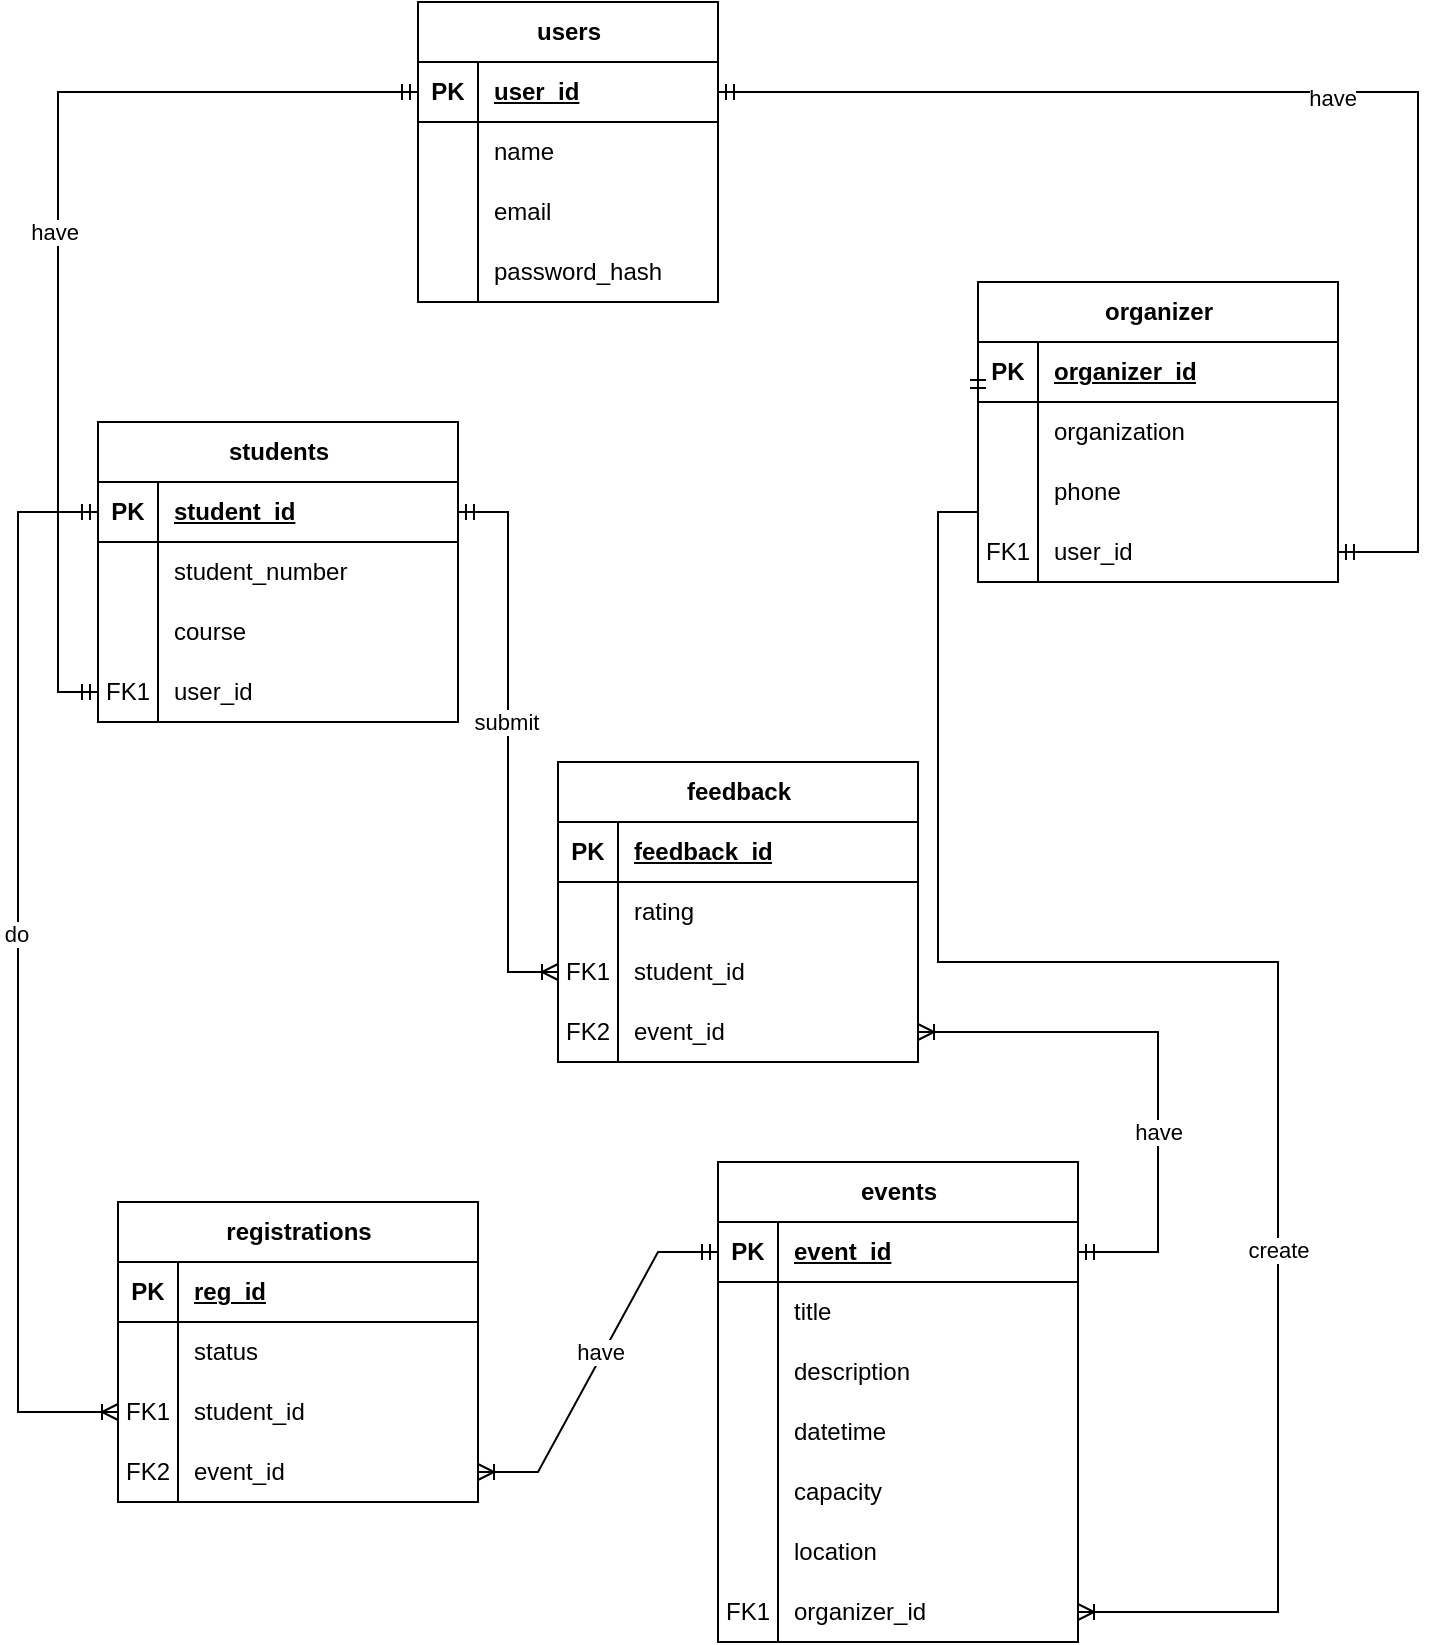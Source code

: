 <mxfile version="28.0.6">
  <diagram name="Page-1" id="dKEYGSkIzQKe5FtAzQci">
    <mxGraphModel dx="1042" dy="527" grid="1" gridSize="10" guides="1" tooltips="1" connect="1" arrows="1" fold="1" page="1" pageScale="1" pageWidth="850" pageHeight="1100" math="0" shadow="0">
      <root>
        <mxCell id="0" />
        <mxCell id="1" parent="0" />
        <mxCell id="-Fh7wAA6eyVPLmeacZHC-1" value="users" style="shape=table;startSize=30;container=1;collapsible=1;childLayout=tableLayout;fixedRows=1;rowLines=0;fontStyle=1;align=center;resizeLast=1;html=1;" vertex="1" parent="1">
          <mxGeometry x="210" y="10" width="150" height="150" as="geometry" />
        </mxCell>
        <mxCell id="-Fh7wAA6eyVPLmeacZHC-2" value="" style="shape=tableRow;horizontal=0;startSize=0;swimlaneHead=0;swimlaneBody=0;fillColor=none;collapsible=0;dropTarget=0;points=[[0,0.5],[1,0.5]];portConstraint=eastwest;top=0;left=0;right=0;bottom=1;" vertex="1" parent="-Fh7wAA6eyVPLmeacZHC-1">
          <mxGeometry y="30" width="150" height="30" as="geometry" />
        </mxCell>
        <mxCell id="-Fh7wAA6eyVPLmeacZHC-3" value="PK" style="shape=partialRectangle;connectable=0;fillColor=none;top=0;left=0;bottom=0;right=0;fontStyle=1;overflow=hidden;whiteSpace=wrap;html=1;" vertex="1" parent="-Fh7wAA6eyVPLmeacZHC-2">
          <mxGeometry width="30" height="30" as="geometry">
            <mxRectangle width="30" height="30" as="alternateBounds" />
          </mxGeometry>
        </mxCell>
        <mxCell id="-Fh7wAA6eyVPLmeacZHC-4" value="user_id" style="shape=partialRectangle;connectable=0;fillColor=none;top=0;left=0;bottom=0;right=0;align=left;spacingLeft=6;fontStyle=5;overflow=hidden;whiteSpace=wrap;html=1;" vertex="1" parent="-Fh7wAA6eyVPLmeacZHC-2">
          <mxGeometry x="30" width="120" height="30" as="geometry">
            <mxRectangle width="120" height="30" as="alternateBounds" />
          </mxGeometry>
        </mxCell>
        <mxCell id="-Fh7wAA6eyVPLmeacZHC-5" value="" style="shape=tableRow;horizontal=0;startSize=0;swimlaneHead=0;swimlaneBody=0;fillColor=none;collapsible=0;dropTarget=0;points=[[0,0.5],[1,0.5]];portConstraint=eastwest;top=0;left=0;right=0;bottom=0;" vertex="1" parent="-Fh7wAA6eyVPLmeacZHC-1">
          <mxGeometry y="60" width="150" height="30" as="geometry" />
        </mxCell>
        <mxCell id="-Fh7wAA6eyVPLmeacZHC-6" value="" style="shape=partialRectangle;connectable=0;fillColor=none;top=0;left=0;bottom=0;right=0;editable=1;overflow=hidden;whiteSpace=wrap;html=1;" vertex="1" parent="-Fh7wAA6eyVPLmeacZHC-5">
          <mxGeometry width="30" height="30" as="geometry">
            <mxRectangle width="30" height="30" as="alternateBounds" />
          </mxGeometry>
        </mxCell>
        <mxCell id="-Fh7wAA6eyVPLmeacZHC-7" value="name" style="shape=partialRectangle;connectable=0;fillColor=none;top=0;left=0;bottom=0;right=0;align=left;spacingLeft=6;overflow=hidden;whiteSpace=wrap;html=1;" vertex="1" parent="-Fh7wAA6eyVPLmeacZHC-5">
          <mxGeometry x="30" width="120" height="30" as="geometry">
            <mxRectangle width="120" height="30" as="alternateBounds" />
          </mxGeometry>
        </mxCell>
        <mxCell id="-Fh7wAA6eyVPLmeacZHC-8" value="" style="shape=tableRow;horizontal=0;startSize=0;swimlaneHead=0;swimlaneBody=0;fillColor=none;collapsible=0;dropTarget=0;points=[[0,0.5],[1,0.5]];portConstraint=eastwest;top=0;left=0;right=0;bottom=0;" vertex="1" parent="-Fh7wAA6eyVPLmeacZHC-1">
          <mxGeometry y="90" width="150" height="30" as="geometry" />
        </mxCell>
        <mxCell id="-Fh7wAA6eyVPLmeacZHC-9" value="" style="shape=partialRectangle;connectable=0;fillColor=none;top=0;left=0;bottom=0;right=0;editable=1;overflow=hidden;whiteSpace=wrap;html=1;" vertex="1" parent="-Fh7wAA6eyVPLmeacZHC-8">
          <mxGeometry width="30" height="30" as="geometry">
            <mxRectangle width="30" height="30" as="alternateBounds" />
          </mxGeometry>
        </mxCell>
        <mxCell id="-Fh7wAA6eyVPLmeacZHC-10" value="email" style="shape=partialRectangle;connectable=0;fillColor=none;top=0;left=0;bottom=0;right=0;align=left;spacingLeft=6;overflow=hidden;whiteSpace=wrap;html=1;" vertex="1" parent="-Fh7wAA6eyVPLmeacZHC-8">
          <mxGeometry x="30" width="120" height="30" as="geometry">
            <mxRectangle width="120" height="30" as="alternateBounds" />
          </mxGeometry>
        </mxCell>
        <mxCell id="-Fh7wAA6eyVPLmeacZHC-11" value="" style="shape=tableRow;horizontal=0;startSize=0;swimlaneHead=0;swimlaneBody=0;fillColor=none;collapsible=0;dropTarget=0;points=[[0,0.5],[1,0.5]];portConstraint=eastwest;top=0;left=0;right=0;bottom=0;" vertex="1" parent="-Fh7wAA6eyVPLmeacZHC-1">
          <mxGeometry y="120" width="150" height="30" as="geometry" />
        </mxCell>
        <mxCell id="-Fh7wAA6eyVPLmeacZHC-12" value="" style="shape=partialRectangle;connectable=0;fillColor=none;top=0;left=0;bottom=0;right=0;editable=1;overflow=hidden;whiteSpace=wrap;html=1;" vertex="1" parent="-Fh7wAA6eyVPLmeacZHC-11">
          <mxGeometry width="30" height="30" as="geometry">
            <mxRectangle width="30" height="30" as="alternateBounds" />
          </mxGeometry>
        </mxCell>
        <mxCell id="-Fh7wAA6eyVPLmeacZHC-13" value="password_hash" style="shape=partialRectangle;connectable=0;fillColor=none;top=0;left=0;bottom=0;right=0;align=left;spacingLeft=6;overflow=hidden;whiteSpace=wrap;html=1;" vertex="1" parent="-Fh7wAA6eyVPLmeacZHC-11">
          <mxGeometry x="30" width="120" height="30" as="geometry">
            <mxRectangle width="120" height="30" as="alternateBounds" />
          </mxGeometry>
        </mxCell>
        <mxCell id="-Fh7wAA6eyVPLmeacZHC-14" value="events" style="shape=table;startSize=30;container=1;collapsible=1;childLayout=tableLayout;fixedRows=1;rowLines=0;fontStyle=1;align=center;resizeLast=1;html=1;" vertex="1" parent="1">
          <mxGeometry x="360" y="590" width="180" height="240" as="geometry" />
        </mxCell>
        <mxCell id="-Fh7wAA6eyVPLmeacZHC-15" value="" style="shape=tableRow;horizontal=0;startSize=0;swimlaneHead=0;swimlaneBody=0;fillColor=none;collapsible=0;dropTarget=0;points=[[0,0.5],[1,0.5]];portConstraint=eastwest;top=0;left=0;right=0;bottom=1;" vertex="1" parent="-Fh7wAA6eyVPLmeacZHC-14">
          <mxGeometry y="30" width="180" height="30" as="geometry" />
        </mxCell>
        <mxCell id="-Fh7wAA6eyVPLmeacZHC-16" value="PK" style="shape=partialRectangle;connectable=0;fillColor=none;top=0;left=0;bottom=0;right=0;fontStyle=1;overflow=hidden;whiteSpace=wrap;html=1;" vertex="1" parent="-Fh7wAA6eyVPLmeacZHC-15">
          <mxGeometry width="30" height="30" as="geometry">
            <mxRectangle width="30" height="30" as="alternateBounds" />
          </mxGeometry>
        </mxCell>
        <mxCell id="-Fh7wAA6eyVPLmeacZHC-17" value="event_id" style="shape=partialRectangle;connectable=0;fillColor=none;top=0;left=0;bottom=0;right=0;align=left;spacingLeft=6;fontStyle=5;overflow=hidden;whiteSpace=wrap;html=1;" vertex="1" parent="-Fh7wAA6eyVPLmeacZHC-15">
          <mxGeometry x="30" width="150" height="30" as="geometry">
            <mxRectangle width="150" height="30" as="alternateBounds" />
          </mxGeometry>
        </mxCell>
        <mxCell id="-Fh7wAA6eyVPLmeacZHC-18" value="" style="shape=tableRow;horizontal=0;startSize=0;swimlaneHead=0;swimlaneBody=0;fillColor=none;collapsible=0;dropTarget=0;points=[[0,0.5],[1,0.5]];portConstraint=eastwest;top=0;left=0;right=0;bottom=0;" vertex="1" parent="-Fh7wAA6eyVPLmeacZHC-14">
          <mxGeometry y="60" width="180" height="30" as="geometry" />
        </mxCell>
        <mxCell id="-Fh7wAA6eyVPLmeacZHC-19" value="" style="shape=partialRectangle;connectable=0;fillColor=none;top=0;left=0;bottom=0;right=0;editable=1;overflow=hidden;whiteSpace=wrap;html=1;" vertex="1" parent="-Fh7wAA6eyVPLmeacZHC-18">
          <mxGeometry width="30" height="30" as="geometry">
            <mxRectangle width="30" height="30" as="alternateBounds" />
          </mxGeometry>
        </mxCell>
        <mxCell id="-Fh7wAA6eyVPLmeacZHC-20" value="title" style="shape=partialRectangle;connectable=0;fillColor=none;top=0;left=0;bottom=0;right=0;align=left;spacingLeft=6;overflow=hidden;whiteSpace=wrap;html=1;" vertex="1" parent="-Fh7wAA6eyVPLmeacZHC-18">
          <mxGeometry x="30" width="150" height="30" as="geometry">
            <mxRectangle width="150" height="30" as="alternateBounds" />
          </mxGeometry>
        </mxCell>
        <mxCell id="-Fh7wAA6eyVPLmeacZHC-21" value="" style="shape=tableRow;horizontal=0;startSize=0;swimlaneHead=0;swimlaneBody=0;fillColor=none;collapsible=0;dropTarget=0;points=[[0,0.5],[1,0.5]];portConstraint=eastwest;top=0;left=0;right=0;bottom=0;" vertex="1" parent="-Fh7wAA6eyVPLmeacZHC-14">
          <mxGeometry y="90" width="180" height="30" as="geometry" />
        </mxCell>
        <mxCell id="-Fh7wAA6eyVPLmeacZHC-22" value="" style="shape=partialRectangle;connectable=0;fillColor=none;top=0;left=0;bottom=0;right=0;editable=1;overflow=hidden;whiteSpace=wrap;html=1;" vertex="1" parent="-Fh7wAA6eyVPLmeacZHC-21">
          <mxGeometry width="30" height="30" as="geometry">
            <mxRectangle width="30" height="30" as="alternateBounds" />
          </mxGeometry>
        </mxCell>
        <mxCell id="-Fh7wAA6eyVPLmeacZHC-23" value="description" style="shape=partialRectangle;connectable=0;fillColor=none;top=0;left=0;bottom=0;right=0;align=left;spacingLeft=6;overflow=hidden;whiteSpace=wrap;html=1;" vertex="1" parent="-Fh7wAA6eyVPLmeacZHC-21">
          <mxGeometry x="30" width="150" height="30" as="geometry">
            <mxRectangle width="150" height="30" as="alternateBounds" />
          </mxGeometry>
        </mxCell>
        <mxCell id="-Fh7wAA6eyVPLmeacZHC-24" value="" style="shape=tableRow;horizontal=0;startSize=0;swimlaneHead=0;swimlaneBody=0;fillColor=none;collapsible=0;dropTarget=0;points=[[0,0.5],[1,0.5]];portConstraint=eastwest;top=0;left=0;right=0;bottom=0;" vertex="1" parent="-Fh7wAA6eyVPLmeacZHC-14">
          <mxGeometry y="120" width="180" height="30" as="geometry" />
        </mxCell>
        <mxCell id="-Fh7wAA6eyVPLmeacZHC-25" value="" style="shape=partialRectangle;connectable=0;fillColor=none;top=0;left=0;bottom=0;right=0;editable=1;overflow=hidden;whiteSpace=wrap;html=1;" vertex="1" parent="-Fh7wAA6eyVPLmeacZHC-24">
          <mxGeometry width="30" height="30" as="geometry">
            <mxRectangle width="30" height="30" as="alternateBounds" />
          </mxGeometry>
        </mxCell>
        <mxCell id="-Fh7wAA6eyVPLmeacZHC-26" value="datetime" style="shape=partialRectangle;connectable=0;fillColor=none;top=0;left=0;bottom=0;right=0;align=left;spacingLeft=6;overflow=hidden;whiteSpace=wrap;html=1;" vertex="1" parent="-Fh7wAA6eyVPLmeacZHC-24">
          <mxGeometry x="30" width="150" height="30" as="geometry">
            <mxRectangle width="150" height="30" as="alternateBounds" />
          </mxGeometry>
        </mxCell>
        <mxCell id="-Fh7wAA6eyVPLmeacZHC-36" style="shape=tableRow;horizontal=0;startSize=0;swimlaneHead=0;swimlaneBody=0;fillColor=none;collapsible=0;dropTarget=0;points=[[0,0.5],[1,0.5]];portConstraint=eastwest;top=0;left=0;right=0;bottom=0;" vertex="1" parent="-Fh7wAA6eyVPLmeacZHC-14">
          <mxGeometry y="150" width="180" height="30" as="geometry" />
        </mxCell>
        <mxCell id="-Fh7wAA6eyVPLmeacZHC-37" style="shape=partialRectangle;connectable=0;fillColor=none;top=0;left=0;bottom=0;right=0;editable=1;overflow=hidden;whiteSpace=wrap;html=1;" vertex="1" parent="-Fh7wAA6eyVPLmeacZHC-36">
          <mxGeometry width="30" height="30" as="geometry">
            <mxRectangle width="30" height="30" as="alternateBounds" />
          </mxGeometry>
        </mxCell>
        <mxCell id="-Fh7wAA6eyVPLmeacZHC-38" value="capacity" style="shape=partialRectangle;connectable=0;fillColor=none;top=0;left=0;bottom=0;right=0;align=left;spacingLeft=6;overflow=hidden;whiteSpace=wrap;html=1;" vertex="1" parent="-Fh7wAA6eyVPLmeacZHC-36">
          <mxGeometry x="30" width="150" height="30" as="geometry">
            <mxRectangle width="150" height="30" as="alternateBounds" />
          </mxGeometry>
        </mxCell>
        <mxCell id="-Fh7wAA6eyVPLmeacZHC-33" style="shape=tableRow;horizontal=0;startSize=0;swimlaneHead=0;swimlaneBody=0;fillColor=none;collapsible=0;dropTarget=0;points=[[0,0.5],[1,0.5]];portConstraint=eastwest;top=0;left=0;right=0;bottom=0;" vertex="1" parent="-Fh7wAA6eyVPLmeacZHC-14">
          <mxGeometry y="180" width="180" height="30" as="geometry" />
        </mxCell>
        <mxCell id="-Fh7wAA6eyVPLmeacZHC-34" style="shape=partialRectangle;connectable=0;fillColor=none;top=0;left=0;bottom=0;right=0;editable=1;overflow=hidden;whiteSpace=wrap;html=1;" vertex="1" parent="-Fh7wAA6eyVPLmeacZHC-33">
          <mxGeometry width="30" height="30" as="geometry">
            <mxRectangle width="30" height="30" as="alternateBounds" />
          </mxGeometry>
        </mxCell>
        <mxCell id="-Fh7wAA6eyVPLmeacZHC-35" value="location" style="shape=partialRectangle;connectable=0;fillColor=none;top=0;left=0;bottom=0;right=0;align=left;spacingLeft=6;overflow=hidden;whiteSpace=wrap;html=1;" vertex="1" parent="-Fh7wAA6eyVPLmeacZHC-33">
          <mxGeometry x="30" width="150" height="30" as="geometry">
            <mxRectangle width="150" height="30" as="alternateBounds" />
          </mxGeometry>
        </mxCell>
        <mxCell id="-Fh7wAA6eyVPLmeacZHC-30" style="shape=tableRow;horizontal=0;startSize=0;swimlaneHead=0;swimlaneBody=0;fillColor=none;collapsible=0;dropTarget=0;points=[[0,0.5],[1,0.5]];portConstraint=eastwest;top=0;left=0;right=0;bottom=0;" vertex="1" parent="-Fh7wAA6eyVPLmeacZHC-14">
          <mxGeometry y="210" width="180" height="30" as="geometry" />
        </mxCell>
        <mxCell id="-Fh7wAA6eyVPLmeacZHC-31" value="FK1" style="shape=partialRectangle;connectable=0;fillColor=none;top=0;left=0;bottom=0;right=0;editable=1;overflow=hidden;whiteSpace=wrap;html=1;" vertex="1" parent="-Fh7wAA6eyVPLmeacZHC-30">
          <mxGeometry width="30" height="30" as="geometry">
            <mxRectangle width="30" height="30" as="alternateBounds" />
          </mxGeometry>
        </mxCell>
        <mxCell id="-Fh7wAA6eyVPLmeacZHC-32" value="organizer_id" style="shape=partialRectangle;connectable=0;fillColor=none;top=0;left=0;bottom=0;right=0;align=left;spacingLeft=6;overflow=hidden;whiteSpace=wrap;html=1;" vertex="1" parent="-Fh7wAA6eyVPLmeacZHC-30">
          <mxGeometry x="30" width="150" height="30" as="geometry">
            <mxRectangle width="150" height="30" as="alternateBounds" />
          </mxGeometry>
        </mxCell>
        <mxCell id="-Fh7wAA6eyVPLmeacZHC-39" value="feedback" style="shape=table;startSize=30;container=1;collapsible=1;childLayout=tableLayout;fixedRows=1;rowLines=0;fontStyle=1;align=center;resizeLast=1;html=1;" vertex="1" parent="1">
          <mxGeometry x="280" y="390" width="180" height="150" as="geometry" />
        </mxCell>
        <mxCell id="-Fh7wAA6eyVPLmeacZHC-40" value="" style="shape=tableRow;horizontal=0;startSize=0;swimlaneHead=0;swimlaneBody=0;fillColor=none;collapsible=0;dropTarget=0;points=[[0,0.5],[1,0.5]];portConstraint=eastwest;top=0;left=0;right=0;bottom=1;" vertex="1" parent="-Fh7wAA6eyVPLmeacZHC-39">
          <mxGeometry y="30" width="180" height="30" as="geometry" />
        </mxCell>
        <mxCell id="-Fh7wAA6eyVPLmeacZHC-41" value="PK" style="shape=partialRectangle;connectable=0;fillColor=none;top=0;left=0;bottom=0;right=0;fontStyle=1;overflow=hidden;whiteSpace=wrap;html=1;" vertex="1" parent="-Fh7wAA6eyVPLmeacZHC-40">
          <mxGeometry width="30" height="30" as="geometry">
            <mxRectangle width="30" height="30" as="alternateBounds" />
          </mxGeometry>
        </mxCell>
        <mxCell id="-Fh7wAA6eyVPLmeacZHC-42" value="feedback_id" style="shape=partialRectangle;connectable=0;fillColor=none;top=0;left=0;bottom=0;right=0;align=left;spacingLeft=6;fontStyle=5;overflow=hidden;whiteSpace=wrap;html=1;" vertex="1" parent="-Fh7wAA6eyVPLmeacZHC-40">
          <mxGeometry x="30" width="150" height="30" as="geometry">
            <mxRectangle width="150" height="30" as="alternateBounds" />
          </mxGeometry>
        </mxCell>
        <mxCell id="-Fh7wAA6eyVPLmeacZHC-43" value="" style="shape=tableRow;horizontal=0;startSize=0;swimlaneHead=0;swimlaneBody=0;fillColor=none;collapsible=0;dropTarget=0;points=[[0,0.5],[1,0.5]];portConstraint=eastwest;top=0;left=0;right=0;bottom=0;" vertex="1" parent="-Fh7wAA6eyVPLmeacZHC-39">
          <mxGeometry y="60" width="180" height="30" as="geometry" />
        </mxCell>
        <mxCell id="-Fh7wAA6eyVPLmeacZHC-44" value="" style="shape=partialRectangle;connectable=0;fillColor=none;top=0;left=0;bottom=0;right=0;editable=1;overflow=hidden;whiteSpace=wrap;html=1;" vertex="1" parent="-Fh7wAA6eyVPLmeacZHC-43">
          <mxGeometry width="30" height="30" as="geometry">
            <mxRectangle width="30" height="30" as="alternateBounds" />
          </mxGeometry>
        </mxCell>
        <mxCell id="-Fh7wAA6eyVPLmeacZHC-45" value="rating" style="shape=partialRectangle;connectable=0;fillColor=none;top=0;left=0;bottom=0;right=0;align=left;spacingLeft=6;overflow=hidden;whiteSpace=wrap;html=1;" vertex="1" parent="-Fh7wAA6eyVPLmeacZHC-43">
          <mxGeometry x="30" width="150" height="30" as="geometry">
            <mxRectangle width="150" height="30" as="alternateBounds" />
          </mxGeometry>
        </mxCell>
        <mxCell id="-Fh7wAA6eyVPLmeacZHC-46" value="" style="shape=tableRow;horizontal=0;startSize=0;swimlaneHead=0;swimlaneBody=0;fillColor=none;collapsible=0;dropTarget=0;points=[[0,0.5],[1,0.5]];portConstraint=eastwest;top=0;left=0;right=0;bottom=0;" vertex="1" parent="-Fh7wAA6eyVPLmeacZHC-39">
          <mxGeometry y="90" width="180" height="30" as="geometry" />
        </mxCell>
        <mxCell id="-Fh7wAA6eyVPLmeacZHC-47" value="FK1" style="shape=partialRectangle;connectable=0;fillColor=none;top=0;left=0;bottom=0;right=0;editable=1;overflow=hidden;whiteSpace=wrap;html=1;" vertex="1" parent="-Fh7wAA6eyVPLmeacZHC-46">
          <mxGeometry width="30" height="30" as="geometry">
            <mxRectangle width="30" height="30" as="alternateBounds" />
          </mxGeometry>
        </mxCell>
        <mxCell id="-Fh7wAA6eyVPLmeacZHC-48" value="student_id" style="shape=partialRectangle;connectable=0;fillColor=none;top=0;left=0;bottom=0;right=0;align=left;spacingLeft=6;overflow=hidden;whiteSpace=wrap;html=1;" vertex="1" parent="-Fh7wAA6eyVPLmeacZHC-46">
          <mxGeometry x="30" width="150" height="30" as="geometry">
            <mxRectangle width="150" height="30" as="alternateBounds" />
          </mxGeometry>
        </mxCell>
        <mxCell id="-Fh7wAA6eyVPLmeacZHC-49" value="" style="shape=tableRow;horizontal=0;startSize=0;swimlaneHead=0;swimlaneBody=0;fillColor=none;collapsible=0;dropTarget=0;points=[[0,0.5],[1,0.5]];portConstraint=eastwest;top=0;left=0;right=0;bottom=0;" vertex="1" parent="-Fh7wAA6eyVPLmeacZHC-39">
          <mxGeometry y="120" width="180" height="30" as="geometry" />
        </mxCell>
        <mxCell id="-Fh7wAA6eyVPLmeacZHC-50" value="FK2" style="shape=partialRectangle;connectable=0;fillColor=none;top=0;left=0;bottom=0;right=0;editable=1;overflow=hidden;whiteSpace=wrap;html=1;" vertex="1" parent="-Fh7wAA6eyVPLmeacZHC-49">
          <mxGeometry width="30" height="30" as="geometry">
            <mxRectangle width="30" height="30" as="alternateBounds" />
          </mxGeometry>
        </mxCell>
        <mxCell id="-Fh7wAA6eyVPLmeacZHC-51" value="event_id" style="shape=partialRectangle;connectable=0;fillColor=none;top=0;left=0;bottom=0;right=0;align=left;spacingLeft=6;overflow=hidden;whiteSpace=wrap;html=1;" vertex="1" parent="-Fh7wAA6eyVPLmeacZHC-49">
          <mxGeometry x="30" width="150" height="30" as="geometry">
            <mxRectangle width="150" height="30" as="alternateBounds" />
          </mxGeometry>
        </mxCell>
        <mxCell id="-Fh7wAA6eyVPLmeacZHC-52" value="organizer" style="shape=table;startSize=30;container=1;collapsible=1;childLayout=tableLayout;fixedRows=1;rowLines=0;fontStyle=1;align=center;resizeLast=1;html=1;" vertex="1" parent="1">
          <mxGeometry x="490" y="150" width="180" height="150" as="geometry" />
        </mxCell>
        <mxCell id="-Fh7wAA6eyVPLmeacZHC-53" value="" style="shape=tableRow;horizontal=0;startSize=0;swimlaneHead=0;swimlaneBody=0;fillColor=none;collapsible=0;dropTarget=0;points=[[0,0.5],[1,0.5]];portConstraint=eastwest;top=0;left=0;right=0;bottom=1;" vertex="1" parent="-Fh7wAA6eyVPLmeacZHC-52">
          <mxGeometry y="30" width="180" height="30" as="geometry" />
        </mxCell>
        <mxCell id="-Fh7wAA6eyVPLmeacZHC-54" value="PK" style="shape=partialRectangle;connectable=0;fillColor=none;top=0;left=0;bottom=0;right=0;fontStyle=1;overflow=hidden;whiteSpace=wrap;html=1;" vertex="1" parent="-Fh7wAA6eyVPLmeacZHC-53">
          <mxGeometry width="30" height="30" as="geometry">
            <mxRectangle width="30" height="30" as="alternateBounds" />
          </mxGeometry>
        </mxCell>
        <mxCell id="-Fh7wAA6eyVPLmeacZHC-55" value="organizer_id" style="shape=partialRectangle;connectable=0;fillColor=none;top=0;left=0;bottom=0;right=0;align=left;spacingLeft=6;fontStyle=5;overflow=hidden;whiteSpace=wrap;html=1;" vertex="1" parent="-Fh7wAA6eyVPLmeacZHC-53">
          <mxGeometry x="30" width="150" height="30" as="geometry">
            <mxRectangle width="150" height="30" as="alternateBounds" />
          </mxGeometry>
        </mxCell>
        <mxCell id="-Fh7wAA6eyVPLmeacZHC-56" value="" style="shape=tableRow;horizontal=0;startSize=0;swimlaneHead=0;swimlaneBody=0;fillColor=none;collapsible=0;dropTarget=0;points=[[0,0.5],[1,0.5]];portConstraint=eastwest;top=0;left=0;right=0;bottom=0;" vertex="1" parent="-Fh7wAA6eyVPLmeacZHC-52">
          <mxGeometry y="60" width="180" height="30" as="geometry" />
        </mxCell>
        <mxCell id="-Fh7wAA6eyVPLmeacZHC-57" value="" style="shape=partialRectangle;connectable=0;fillColor=none;top=0;left=0;bottom=0;right=0;editable=1;overflow=hidden;whiteSpace=wrap;html=1;" vertex="1" parent="-Fh7wAA6eyVPLmeacZHC-56">
          <mxGeometry width="30" height="30" as="geometry">
            <mxRectangle width="30" height="30" as="alternateBounds" />
          </mxGeometry>
        </mxCell>
        <mxCell id="-Fh7wAA6eyVPLmeacZHC-58" value="organization" style="shape=partialRectangle;connectable=0;fillColor=none;top=0;left=0;bottom=0;right=0;align=left;spacingLeft=6;overflow=hidden;whiteSpace=wrap;html=1;" vertex="1" parent="-Fh7wAA6eyVPLmeacZHC-56">
          <mxGeometry x="30" width="150" height="30" as="geometry">
            <mxRectangle width="150" height="30" as="alternateBounds" />
          </mxGeometry>
        </mxCell>
        <mxCell id="-Fh7wAA6eyVPLmeacZHC-59" value="" style="shape=tableRow;horizontal=0;startSize=0;swimlaneHead=0;swimlaneBody=0;fillColor=none;collapsible=0;dropTarget=0;points=[[0,0.5],[1,0.5]];portConstraint=eastwest;top=0;left=0;right=0;bottom=0;" vertex="1" parent="-Fh7wAA6eyVPLmeacZHC-52">
          <mxGeometry y="90" width="180" height="30" as="geometry" />
        </mxCell>
        <mxCell id="-Fh7wAA6eyVPLmeacZHC-60" value="" style="shape=partialRectangle;connectable=0;fillColor=none;top=0;left=0;bottom=0;right=0;editable=1;overflow=hidden;whiteSpace=wrap;html=1;" vertex="1" parent="-Fh7wAA6eyVPLmeacZHC-59">
          <mxGeometry width="30" height="30" as="geometry">
            <mxRectangle width="30" height="30" as="alternateBounds" />
          </mxGeometry>
        </mxCell>
        <mxCell id="-Fh7wAA6eyVPLmeacZHC-61" value="phone" style="shape=partialRectangle;connectable=0;fillColor=none;top=0;left=0;bottom=0;right=0;align=left;spacingLeft=6;overflow=hidden;whiteSpace=wrap;html=1;" vertex="1" parent="-Fh7wAA6eyVPLmeacZHC-59">
          <mxGeometry x="30" width="150" height="30" as="geometry">
            <mxRectangle width="150" height="30" as="alternateBounds" />
          </mxGeometry>
        </mxCell>
        <mxCell id="-Fh7wAA6eyVPLmeacZHC-62" value="" style="shape=tableRow;horizontal=0;startSize=0;swimlaneHead=0;swimlaneBody=0;fillColor=none;collapsible=0;dropTarget=0;points=[[0,0.5],[1,0.5]];portConstraint=eastwest;top=0;left=0;right=0;bottom=0;" vertex="1" parent="-Fh7wAA6eyVPLmeacZHC-52">
          <mxGeometry y="120" width="180" height="30" as="geometry" />
        </mxCell>
        <mxCell id="-Fh7wAA6eyVPLmeacZHC-63" value="FK1" style="shape=partialRectangle;connectable=0;fillColor=none;top=0;left=0;bottom=0;right=0;editable=1;overflow=hidden;whiteSpace=wrap;html=1;" vertex="1" parent="-Fh7wAA6eyVPLmeacZHC-62">
          <mxGeometry width="30" height="30" as="geometry">
            <mxRectangle width="30" height="30" as="alternateBounds" />
          </mxGeometry>
        </mxCell>
        <mxCell id="-Fh7wAA6eyVPLmeacZHC-64" value="user_id" style="shape=partialRectangle;connectable=0;fillColor=none;top=0;left=0;bottom=0;right=0;align=left;spacingLeft=6;overflow=hidden;whiteSpace=wrap;html=1;" vertex="1" parent="-Fh7wAA6eyVPLmeacZHC-62">
          <mxGeometry x="30" width="150" height="30" as="geometry">
            <mxRectangle width="150" height="30" as="alternateBounds" />
          </mxGeometry>
        </mxCell>
        <mxCell id="-Fh7wAA6eyVPLmeacZHC-65" value="registrations" style="shape=table;startSize=30;container=1;collapsible=1;childLayout=tableLayout;fixedRows=1;rowLines=0;fontStyle=1;align=center;resizeLast=1;html=1;" vertex="1" parent="1">
          <mxGeometry x="60" y="610" width="180" height="150" as="geometry" />
        </mxCell>
        <mxCell id="-Fh7wAA6eyVPLmeacZHC-66" value="" style="shape=tableRow;horizontal=0;startSize=0;swimlaneHead=0;swimlaneBody=0;fillColor=none;collapsible=0;dropTarget=0;points=[[0,0.5],[1,0.5]];portConstraint=eastwest;top=0;left=0;right=0;bottom=1;" vertex="1" parent="-Fh7wAA6eyVPLmeacZHC-65">
          <mxGeometry y="30" width="180" height="30" as="geometry" />
        </mxCell>
        <mxCell id="-Fh7wAA6eyVPLmeacZHC-67" value="PK" style="shape=partialRectangle;connectable=0;fillColor=none;top=0;left=0;bottom=0;right=0;fontStyle=1;overflow=hidden;whiteSpace=wrap;html=1;" vertex="1" parent="-Fh7wAA6eyVPLmeacZHC-66">
          <mxGeometry width="30" height="30" as="geometry">
            <mxRectangle width="30" height="30" as="alternateBounds" />
          </mxGeometry>
        </mxCell>
        <mxCell id="-Fh7wAA6eyVPLmeacZHC-68" value="reg_id" style="shape=partialRectangle;connectable=0;fillColor=none;top=0;left=0;bottom=0;right=0;align=left;spacingLeft=6;fontStyle=5;overflow=hidden;whiteSpace=wrap;html=1;" vertex="1" parent="-Fh7wAA6eyVPLmeacZHC-66">
          <mxGeometry x="30" width="150" height="30" as="geometry">
            <mxRectangle width="150" height="30" as="alternateBounds" />
          </mxGeometry>
        </mxCell>
        <mxCell id="-Fh7wAA6eyVPLmeacZHC-69" value="" style="shape=tableRow;horizontal=0;startSize=0;swimlaneHead=0;swimlaneBody=0;fillColor=none;collapsible=0;dropTarget=0;points=[[0,0.5],[1,0.5]];portConstraint=eastwest;top=0;left=0;right=0;bottom=0;" vertex="1" parent="-Fh7wAA6eyVPLmeacZHC-65">
          <mxGeometry y="60" width="180" height="30" as="geometry" />
        </mxCell>
        <mxCell id="-Fh7wAA6eyVPLmeacZHC-70" value="" style="shape=partialRectangle;connectable=0;fillColor=none;top=0;left=0;bottom=0;right=0;editable=1;overflow=hidden;whiteSpace=wrap;html=1;" vertex="1" parent="-Fh7wAA6eyVPLmeacZHC-69">
          <mxGeometry width="30" height="30" as="geometry">
            <mxRectangle width="30" height="30" as="alternateBounds" />
          </mxGeometry>
        </mxCell>
        <mxCell id="-Fh7wAA6eyVPLmeacZHC-71" value="status" style="shape=partialRectangle;connectable=0;fillColor=none;top=0;left=0;bottom=0;right=0;align=left;spacingLeft=6;overflow=hidden;whiteSpace=wrap;html=1;" vertex="1" parent="-Fh7wAA6eyVPLmeacZHC-69">
          <mxGeometry x="30" width="150" height="30" as="geometry">
            <mxRectangle width="150" height="30" as="alternateBounds" />
          </mxGeometry>
        </mxCell>
        <mxCell id="-Fh7wAA6eyVPLmeacZHC-72" value="" style="shape=tableRow;horizontal=0;startSize=0;swimlaneHead=0;swimlaneBody=0;fillColor=none;collapsible=0;dropTarget=0;points=[[0,0.5],[1,0.5]];portConstraint=eastwest;top=0;left=0;right=0;bottom=0;" vertex="1" parent="-Fh7wAA6eyVPLmeacZHC-65">
          <mxGeometry y="90" width="180" height="30" as="geometry" />
        </mxCell>
        <mxCell id="-Fh7wAA6eyVPLmeacZHC-73" value="FK1" style="shape=partialRectangle;connectable=0;fillColor=none;top=0;left=0;bottom=0;right=0;editable=1;overflow=hidden;whiteSpace=wrap;html=1;" vertex="1" parent="-Fh7wAA6eyVPLmeacZHC-72">
          <mxGeometry width="30" height="30" as="geometry">
            <mxRectangle width="30" height="30" as="alternateBounds" />
          </mxGeometry>
        </mxCell>
        <mxCell id="-Fh7wAA6eyVPLmeacZHC-74" value="student_id" style="shape=partialRectangle;connectable=0;fillColor=none;top=0;left=0;bottom=0;right=0;align=left;spacingLeft=6;overflow=hidden;whiteSpace=wrap;html=1;" vertex="1" parent="-Fh7wAA6eyVPLmeacZHC-72">
          <mxGeometry x="30" width="150" height="30" as="geometry">
            <mxRectangle width="150" height="30" as="alternateBounds" />
          </mxGeometry>
        </mxCell>
        <mxCell id="-Fh7wAA6eyVPLmeacZHC-75" value="" style="shape=tableRow;horizontal=0;startSize=0;swimlaneHead=0;swimlaneBody=0;fillColor=none;collapsible=0;dropTarget=0;points=[[0,0.5],[1,0.5]];portConstraint=eastwest;top=0;left=0;right=0;bottom=0;" vertex="1" parent="-Fh7wAA6eyVPLmeacZHC-65">
          <mxGeometry y="120" width="180" height="30" as="geometry" />
        </mxCell>
        <mxCell id="-Fh7wAA6eyVPLmeacZHC-76" value="FK2" style="shape=partialRectangle;connectable=0;fillColor=none;top=0;left=0;bottom=0;right=0;editable=1;overflow=hidden;whiteSpace=wrap;html=1;" vertex="1" parent="-Fh7wAA6eyVPLmeacZHC-75">
          <mxGeometry width="30" height="30" as="geometry">
            <mxRectangle width="30" height="30" as="alternateBounds" />
          </mxGeometry>
        </mxCell>
        <mxCell id="-Fh7wAA6eyVPLmeacZHC-77" value="event_id" style="shape=partialRectangle;connectable=0;fillColor=none;top=0;left=0;bottom=0;right=0;align=left;spacingLeft=6;overflow=hidden;whiteSpace=wrap;html=1;" vertex="1" parent="-Fh7wAA6eyVPLmeacZHC-75">
          <mxGeometry x="30" width="150" height="30" as="geometry">
            <mxRectangle width="150" height="30" as="alternateBounds" />
          </mxGeometry>
        </mxCell>
        <mxCell id="-Fh7wAA6eyVPLmeacZHC-78" value="students" style="shape=table;startSize=30;container=1;collapsible=1;childLayout=tableLayout;fixedRows=1;rowLines=0;fontStyle=1;align=center;resizeLast=1;html=1;" vertex="1" parent="1">
          <mxGeometry x="50" y="220" width="180" height="150" as="geometry" />
        </mxCell>
        <mxCell id="-Fh7wAA6eyVPLmeacZHC-79" value="" style="shape=tableRow;horizontal=0;startSize=0;swimlaneHead=0;swimlaneBody=0;fillColor=none;collapsible=0;dropTarget=0;points=[[0,0.5],[1,0.5]];portConstraint=eastwest;top=0;left=0;right=0;bottom=1;" vertex="1" parent="-Fh7wAA6eyVPLmeacZHC-78">
          <mxGeometry y="30" width="180" height="30" as="geometry" />
        </mxCell>
        <mxCell id="-Fh7wAA6eyVPLmeacZHC-80" value="PK" style="shape=partialRectangle;connectable=0;fillColor=none;top=0;left=0;bottom=0;right=0;fontStyle=1;overflow=hidden;whiteSpace=wrap;html=1;" vertex="1" parent="-Fh7wAA6eyVPLmeacZHC-79">
          <mxGeometry width="30" height="30" as="geometry">
            <mxRectangle width="30" height="30" as="alternateBounds" />
          </mxGeometry>
        </mxCell>
        <mxCell id="-Fh7wAA6eyVPLmeacZHC-81" value="student_id" style="shape=partialRectangle;connectable=0;fillColor=none;top=0;left=0;bottom=0;right=0;align=left;spacingLeft=6;fontStyle=5;overflow=hidden;whiteSpace=wrap;html=1;" vertex="1" parent="-Fh7wAA6eyVPLmeacZHC-79">
          <mxGeometry x="30" width="150" height="30" as="geometry">
            <mxRectangle width="150" height="30" as="alternateBounds" />
          </mxGeometry>
        </mxCell>
        <mxCell id="-Fh7wAA6eyVPLmeacZHC-82" value="" style="shape=tableRow;horizontal=0;startSize=0;swimlaneHead=0;swimlaneBody=0;fillColor=none;collapsible=0;dropTarget=0;points=[[0,0.5],[1,0.5]];portConstraint=eastwest;top=0;left=0;right=0;bottom=0;" vertex="1" parent="-Fh7wAA6eyVPLmeacZHC-78">
          <mxGeometry y="60" width="180" height="30" as="geometry" />
        </mxCell>
        <mxCell id="-Fh7wAA6eyVPLmeacZHC-83" value="" style="shape=partialRectangle;connectable=0;fillColor=none;top=0;left=0;bottom=0;right=0;editable=1;overflow=hidden;whiteSpace=wrap;html=1;" vertex="1" parent="-Fh7wAA6eyVPLmeacZHC-82">
          <mxGeometry width="30" height="30" as="geometry">
            <mxRectangle width="30" height="30" as="alternateBounds" />
          </mxGeometry>
        </mxCell>
        <mxCell id="-Fh7wAA6eyVPLmeacZHC-84" value="student_number" style="shape=partialRectangle;connectable=0;fillColor=none;top=0;left=0;bottom=0;right=0;align=left;spacingLeft=6;overflow=hidden;whiteSpace=wrap;html=1;" vertex="1" parent="-Fh7wAA6eyVPLmeacZHC-82">
          <mxGeometry x="30" width="150" height="30" as="geometry">
            <mxRectangle width="150" height="30" as="alternateBounds" />
          </mxGeometry>
        </mxCell>
        <mxCell id="-Fh7wAA6eyVPLmeacZHC-85" value="" style="shape=tableRow;horizontal=0;startSize=0;swimlaneHead=0;swimlaneBody=0;fillColor=none;collapsible=0;dropTarget=0;points=[[0,0.5],[1,0.5]];portConstraint=eastwest;top=0;left=0;right=0;bottom=0;" vertex="1" parent="-Fh7wAA6eyVPLmeacZHC-78">
          <mxGeometry y="90" width="180" height="30" as="geometry" />
        </mxCell>
        <mxCell id="-Fh7wAA6eyVPLmeacZHC-86" value="" style="shape=partialRectangle;connectable=0;fillColor=none;top=0;left=0;bottom=0;right=0;editable=1;overflow=hidden;whiteSpace=wrap;html=1;" vertex="1" parent="-Fh7wAA6eyVPLmeacZHC-85">
          <mxGeometry width="30" height="30" as="geometry">
            <mxRectangle width="30" height="30" as="alternateBounds" />
          </mxGeometry>
        </mxCell>
        <mxCell id="-Fh7wAA6eyVPLmeacZHC-87" value="course" style="shape=partialRectangle;connectable=0;fillColor=none;top=0;left=0;bottom=0;right=0;align=left;spacingLeft=6;overflow=hidden;whiteSpace=wrap;html=1;" vertex="1" parent="-Fh7wAA6eyVPLmeacZHC-85">
          <mxGeometry x="30" width="150" height="30" as="geometry">
            <mxRectangle width="150" height="30" as="alternateBounds" />
          </mxGeometry>
        </mxCell>
        <mxCell id="-Fh7wAA6eyVPLmeacZHC-88" value="" style="shape=tableRow;horizontal=0;startSize=0;swimlaneHead=0;swimlaneBody=0;fillColor=none;collapsible=0;dropTarget=0;points=[[0,0.5],[1,0.5]];portConstraint=eastwest;top=0;left=0;right=0;bottom=0;" vertex="1" parent="-Fh7wAA6eyVPLmeacZHC-78">
          <mxGeometry y="120" width="180" height="30" as="geometry" />
        </mxCell>
        <mxCell id="-Fh7wAA6eyVPLmeacZHC-89" value="FK1" style="shape=partialRectangle;connectable=0;fillColor=none;top=0;left=0;bottom=0;right=0;editable=1;overflow=hidden;whiteSpace=wrap;html=1;" vertex="1" parent="-Fh7wAA6eyVPLmeacZHC-88">
          <mxGeometry width="30" height="30" as="geometry">
            <mxRectangle width="30" height="30" as="alternateBounds" />
          </mxGeometry>
        </mxCell>
        <mxCell id="-Fh7wAA6eyVPLmeacZHC-90" value="user_id" style="shape=partialRectangle;connectable=0;fillColor=none;top=0;left=0;bottom=0;right=0;align=left;spacingLeft=6;overflow=hidden;whiteSpace=wrap;html=1;" vertex="1" parent="-Fh7wAA6eyVPLmeacZHC-88">
          <mxGeometry x="30" width="150" height="30" as="geometry">
            <mxRectangle width="150" height="30" as="alternateBounds" />
          </mxGeometry>
        </mxCell>
        <mxCell id="-Fh7wAA6eyVPLmeacZHC-99" value="" style="edgeStyle=orthogonalEdgeStyle;fontSize=12;html=1;endArrow=ERmandOne;startArrow=ERmandOne;rounded=0;exitX=1;exitY=0.5;exitDx=0;exitDy=0;entryX=1;entryY=0.5;entryDx=0;entryDy=0;" edge="1" parent="1" source="-Fh7wAA6eyVPLmeacZHC-2" target="-Fh7wAA6eyVPLmeacZHC-62">
          <mxGeometry width="100" height="100" relative="1" as="geometry">
            <mxPoint x="630" y="200" as="sourcePoint" />
            <mxPoint x="730" y="100" as="targetPoint" />
            <Array as="points">
              <mxPoint x="710" y="55" />
              <mxPoint x="710" y="285" />
            </Array>
          </mxGeometry>
        </mxCell>
        <mxCell id="-Fh7wAA6eyVPLmeacZHC-100" value="have" style="edgeLabel;html=1;align=center;verticalAlign=middle;resizable=0;points=[];" vertex="1" connectable="0" parent="-Fh7wAA6eyVPLmeacZHC-99">
          <mxGeometry x="-0.012" y="-3" relative="1" as="geometry">
            <mxPoint as="offset" />
          </mxGeometry>
        </mxCell>
        <mxCell id="-Fh7wAA6eyVPLmeacZHC-101" value="" style="edgeStyle=orthogonalEdgeStyle;fontSize=12;html=1;endArrow=ERmandOne;startArrow=ERmandOne;rounded=0;entryX=0;entryY=0.5;entryDx=0;entryDy=0;exitX=0;exitY=0.5;exitDx=0;exitDy=0;" edge="1" parent="1" source="-Fh7wAA6eyVPLmeacZHC-88" target="-Fh7wAA6eyVPLmeacZHC-2">
          <mxGeometry width="100" height="100" relative="1" as="geometry">
            <mxPoint x="400" y="330" as="sourcePoint" />
            <mxPoint x="500" y="230" as="targetPoint" />
            <Array as="points">
              <mxPoint x="30" y="355" />
              <mxPoint x="30" y="55" />
            </Array>
          </mxGeometry>
        </mxCell>
        <mxCell id="-Fh7wAA6eyVPLmeacZHC-102" value="have" style="edgeLabel;html=1;align=center;verticalAlign=middle;resizable=0;points=[];" vertex="1" connectable="0" parent="-Fh7wAA6eyVPLmeacZHC-101">
          <mxGeometry x="-0.001" y="2" relative="1" as="geometry">
            <mxPoint as="offset" />
          </mxGeometry>
        </mxCell>
        <mxCell id="-Fh7wAA6eyVPLmeacZHC-103" value="" style="edgeStyle=orthogonalEdgeStyle;fontSize=12;html=1;endArrow=ERoneToMany;startArrow=ERmandOne;rounded=0;entryX=0;entryY=0.5;entryDx=0;entryDy=0;exitX=0;exitY=0.5;exitDx=0;exitDy=0;" edge="1" parent="1" source="-Fh7wAA6eyVPLmeacZHC-79" target="-Fh7wAA6eyVPLmeacZHC-72">
          <mxGeometry width="100" height="100" relative="1" as="geometry">
            <mxPoint x="270" y="645" as="sourcePoint" />
            <mxPoint x="270" y="420" as="targetPoint" />
            <Array as="points">
              <mxPoint x="10" y="265" />
              <mxPoint x="10" y="715" />
            </Array>
          </mxGeometry>
        </mxCell>
        <mxCell id="-Fh7wAA6eyVPLmeacZHC-104" value="do" style="edgeLabel;html=1;align=center;verticalAlign=middle;resizable=0;points=[];" vertex="1" connectable="0" parent="-Fh7wAA6eyVPLmeacZHC-103">
          <mxGeometry x="-0.073" y="-1" relative="1" as="geometry">
            <mxPoint as="offset" />
          </mxGeometry>
        </mxCell>
        <mxCell id="-Fh7wAA6eyVPLmeacZHC-105" value="" style="edgeStyle=orthogonalEdgeStyle;fontSize=12;html=1;endArrow=ERoneToMany;startArrow=ERmandOne;rounded=0;exitX=1;exitY=0.5;exitDx=0;exitDy=0;entryX=0;entryY=0.5;entryDx=0;entryDy=0;" edge="1" parent="1" source="-Fh7wAA6eyVPLmeacZHC-79" target="-Fh7wAA6eyVPLmeacZHC-46">
          <mxGeometry width="100" height="100" relative="1" as="geometry">
            <mxPoint x="400" y="580" as="sourcePoint" />
            <mxPoint x="500" y="480" as="targetPoint" />
          </mxGeometry>
        </mxCell>
        <mxCell id="-Fh7wAA6eyVPLmeacZHC-106" value="submit" style="edgeLabel;html=1;align=center;verticalAlign=middle;resizable=0;points=[];" vertex="1" connectable="0" parent="-Fh7wAA6eyVPLmeacZHC-105">
          <mxGeometry x="-0.07" y="-1" relative="1" as="geometry">
            <mxPoint as="offset" />
          </mxGeometry>
        </mxCell>
        <mxCell id="-Fh7wAA6eyVPLmeacZHC-107" value="" style="edgeStyle=entityRelationEdgeStyle;fontSize=12;html=1;endArrow=ERoneToMany;startArrow=ERmandOne;rounded=0;exitX=0;exitY=0.5;exitDx=0;exitDy=0;entryX=1;entryY=0.5;entryDx=0;entryDy=0;" edge="1" parent="1" source="-Fh7wAA6eyVPLmeacZHC-15" target="-Fh7wAA6eyVPLmeacZHC-75">
          <mxGeometry width="100" height="100" relative="1" as="geometry">
            <mxPoint x="80" y="530" as="sourcePoint" />
            <mxPoint x="180" y="430" as="targetPoint" />
          </mxGeometry>
        </mxCell>
        <mxCell id="-Fh7wAA6eyVPLmeacZHC-108" value="have" style="edgeLabel;html=1;align=center;verticalAlign=middle;resizable=0;points=[];" vertex="1" connectable="0" parent="-Fh7wAA6eyVPLmeacZHC-107">
          <mxGeometry x="-0.048" y="-2" relative="1" as="geometry">
            <mxPoint as="offset" />
          </mxGeometry>
        </mxCell>
        <mxCell id="-Fh7wAA6eyVPLmeacZHC-109" value="" style="edgeStyle=orthogonalEdgeStyle;fontSize=12;html=1;endArrow=ERoneToMany;startArrow=ERmandOne;rounded=0;exitX=1;exitY=0.5;exitDx=0;exitDy=0;entryX=1;entryY=0.5;entryDx=0;entryDy=0;" edge="1" parent="1" source="-Fh7wAA6eyVPLmeacZHC-15" target="-Fh7wAA6eyVPLmeacZHC-49">
          <mxGeometry width="100" height="100" relative="1" as="geometry">
            <mxPoint x="590" y="630" as="sourcePoint" />
            <mxPoint x="690" y="530" as="targetPoint" />
            <Array as="points">
              <mxPoint x="580" y="635" />
              <mxPoint x="580" y="525" />
            </Array>
          </mxGeometry>
        </mxCell>
        <mxCell id="-Fh7wAA6eyVPLmeacZHC-110" value="have" style="edgeLabel;html=1;align=center;verticalAlign=middle;resizable=0;points=[];" vertex="1" connectable="0" parent="-Fh7wAA6eyVPLmeacZHC-109">
          <mxGeometry x="-0.261" relative="1" as="geometry">
            <mxPoint as="offset" />
          </mxGeometry>
        </mxCell>
        <mxCell id="-Fh7wAA6eyVPLmeacZHC-111" value="" style="edgeStyle=orthogonalEdgeStyle;fontSize=12;html=1;endArrow=ERoneToMany;startArrow=ERmandOne;rounded=0;exitX=0;exitY=0.5;exitDx=0;exitDy=0;entryX=1;entryY=0.5;entryDx=0;entryDy=0;" edge="1" parent="1" source="-Fh7wAA6eyVPLmeacZHC-53" target="-Fh7wAA6eyVPLmeacZHC-30">
          <mxGeometry width="100" height="100" relative="1" as="geometry">
            <mxPoint x="680" y="570" as="sourcePoint" />
            <mxPoint x="780" y="470" as="targetPoint" />
            <Array as="points">
              <mxPoint x="470" y="265" />
              <mxPoint x="470" y="490" />
              <mxPoint x="640" y="490" />
              <mxPoint x="640" y="815" />
            </Array>
          </mxGeometry>
        </mxCell>
        <mxCell id="-Fh7wAA6eyVPLmeacZHC-112" value="create" style="edgeLabel;html=1;align=center;verticalAlign=middle;resizable=0;points=[];" vertex="1" connectable="0" parent="-Fh7wAA6eyVPLmeacZHC-111">
          <mxGeometry x="0.381" relative="1" as="geometry">
            <mxPoint as="offset" />
          </mxGeometry>
        </mxCell>
      </root>
    </mxGraphModel>
  </diagram>
</mxfile>
